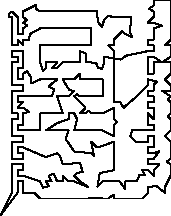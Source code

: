 unitsize(0.001cm);
// 52938.5
draw((200,400)--(200,500));
draw((200,500)--(200,600));
draw((200,600)--(200,700));
draw((200,700)--(200,800));
draw((200,800)--(200,900));
draw((200,900)--(300,900));
draw((300,900)--(400,900));
draw((400,900)--(400,800));
draw((400,800)--(300,800));
draw((300,800)--(300,700));
draw((300,700)--(400,700));
draw((400,700)--(700,600));
draw((700,600)--(750,490));
draw((750,490)--(850,520));
draw((850,520)--(800,600));
draw((800,600)--(900,600));
draw((900,600)--(850,700));
draw((850,700)--(939,740));
draw((939,740)--(1000,600));
draw((1000,600)--(1100,600));
draw((1100,600)--(1100,700));
draw((1100,700)--(1200,600));
draw((1200,600)--(1300,600));
draw((1300,600)--(1550,500));
draw((1550,500)--(1400,600));
draw((1400,600)--(1300,700));
draw((1300,700)--(1350,750));
draw((1350,750)--(1450,770));
draw((1450,770)--(1400,930));
draw((1400,930)--(1100,900));
draw((1100,900)--(1050,1050));
draw((1050,1050)--(1000,1100));
draw((1000,1100)--(800,1030));
draw((800,1030)--(400,1200));
draw((400,1200)--(300,1200));
draw((300,1200)--(300,1100));
draw((300,1100)--(400,1100));
draw((400,1100)--(400,1000));
draw((400,1000)--(300,1000));
draw((300,1000)--(200,1000));
draw((200,1000)--(200,1100));
draw((200,1100)--(200,1200));
draw((200,1200)--(200,1300));
draw((200,1300)--(300,1300));
draw((300,1300)--(400,1300));
draw((400,1300)--(400,1400));
draw((400,1400)--(300,1400));
draw((300,1400)--(200,1400));
draw((200,1400)--(200,1500));
draw((200,1500)--(200,1600));
draw((200,1600)--(200,1700));
draw((200,1700)--(300,1700));
draw((300,1700)--(300,1800));
draw((300,1800)--(200,1800));
draw((200,1800)--(200,1900));
draw((200,1900)--(200,2000));
draw((200,2000)--(200,2100));
draw((200,2100)--(200,2200));
draw((200,2200)--(300,2200));
draw((300,2200)--(400,2200));
draw((400,2200)--(400,2300));
draw((400,2300)--(300,2300));
draw((300,2300)--(200,2300));
draw((200,2300)--(200,2400));
draw((200,2400)--(200,2500));
draw((200,2500)--(200,2600));
draw((200,2600)--(200,2700));
draw((200,2700)--(300,2700));
draw((300,2700)--(300,2800));
draw((300,2800)--(200,2800));
draw((200,2800)--(200,2900));
draw((200,2900)--(300,2900));
draw((300,2900)--(400,2900));
draw((400,2900)--(400,2800));
draw((400,2800)--(400,2700));
draw((400,2700)--(400,2600));
draw((400,2600)--(300,2600));
draw((300,2600)--(300,2500));
draw((300,2500)--(300,2400));
draw((300,2400)--(400,2400));
draw((400,2400)--(400,2500));
draw((400,2500)--(469,2550));
draw((469,2550)--(540,2430));
draw((540,2430)--(540,2330));
draw((540,2330)--(700,2400));
draw((700,2400)--(800,2400));
draw((800,2400)--(900,2400));
draw((900,2400)--(1000,2400));
draw((1000,2400)--(850,2280));
draw((850,2280)--(950,2220));
draw((950,2220)--(900,2100));
draw((900,2100)--(800,2100));
draw((800,2100)--(700,2100));
draw((700,2100)--(530,2100));
draw((530,2100)--(400,2100));
draw((400,2100)--(300,2100));
draw((300,2100)--(300,2000));
draw((300,2000)--(400,2000));
draw((400,2000)--(300,1900));
draw((300,1900)--(400,1900));
draw((400,1900)--(500,1829));
draw((500,1829)--(400,1800));
draw((400,1800)--(400,1700));
draw((400,1700)--(400,1600));
draw((400,1600)--(300,1600));
draw((300,1600)--(300,1500));
draw((300,1500)--(400,1500));
draw((400,1500)--(500,1500));
draw((500,1500)--(700,1500));
draw((700,1500)--(700,1600));
draw((700,1600)--(700,1800));
draw((700,1800)--(800,1800));
draw((800,1800)--(900,1800));
draw((900,1800)--(1000,1800));
draw((1000,1800)--(1100,1800));
draw((1100,1800)--(1000,2100));
draw((1000,2100)--(1100,2100));
draw((1100,2100)--(1200,2100));
draw((1200,2100)--(1300,2200));
draw((1300,2200)--(1220,2210));
draw((1220,2210)--(1170,2280));
draw((1170,2280)--(1100,2400));
draw((1100,2400)--(1200,2400));
draw((1200,2400)--(1300,2400));
draw((1300,2400)--(1400,2500));
draw((1400,2500)--(1400,2400));
draw((1400,2400)--(1500,2400));
draw((1500,2400)--(1600,2400));
draw((1600,2400)--(1700,2400));
draw((1700,2400)--(1800,2400));
draw((1800,2400)--(1800,2100));
draw((1800,2100)--(1700,2100));
draw((1700,2100)--(1600,2100));
draw((1600,2100)--(1500,2100));
draw((1500,2100)--(1400,2100));
draw((1400,2100)--(1350,2140));
draw((1350,2140)--(1300,2100));
draw((1300,2100)--(1400,2000));
draw((1400,2000)--(1500,1900));
draw((1500,1900)--(1400,1800));
draw((1400,1800)--(1500,1800));
draw((1500,1800)--(1550,1850));
draw((1550,1850)--(1600,1800));
draw((1600,1800)--(1700,1800));
draw((1700,1800)--(1800,1800));
draw((1800,1800)--(2000,1900));
draw((2000,1900)--(2000,1800));
draw((2000,1800)--(2000,1700));
draw((2000,1700)--(2060,1650));
draw((2060,1650)--(2000,1600));
draw((2000,1600)--(2000,1500));
draw((2000,1500)--(2000,1400));
draw((2000,1400)--(1800,1500));
draw((1800,1500)--(1700,1500));
draw((1700,1500)--(1600,1500));
draw((1600,1500)--(1500,1500));
draw((1500,1500)--(1400,1500));
draw((1400,1500)--(1300,1500));
draw((1300,1500)--(1350,1700));
draw((1350,1700)--(1300,1800));
draw((1300,1800)--(1200,1800));
draw((1200,1800)--(1200,1700));
draw((1200,1700)--(1000,1629));
draw((1000,1629)--(800,1500));
draw((800,1500)--(900,1500));
draw((900,1500)--(1000,1500));
draw((1000,1500)--(1100,1500));
draw((1100,1500)--(1200,1500));
draw((1200,1500)--(1150,1350));
draw((1150,1350)--(1300,1130));
draw((1300,1130)--(1600,1100));
draw((1600,1100)--(1650,1050));
draw((1650,1050)--(1600,1300));
draw((1600,1300)--(1700,1200));
draw((1700,1200)--(1800,1230));
draw((1800,1230)--(2000,1300));
draw((2000,1300)--(2000,1200));
draw((2000,1200)--(2000,1100));
draw((2000,1100)--(2000,1000));
draw((2000,1000)--(2000,900));
draw((2000,900)--(2000,800));
draw((2000,800)--(1750,750));
draw((1750,750)--(1710,510));
draw((1710,510)--(1800,600));
draw((1800,600)--(1900,600));
draw((1900,600)--(2000,600));
draw((2000,600)--(2100,600));
draw((2100,600)--(2200,469));
draw((2200,469)--(2200,600));
draw((2200,600)--(2300,600));
draw((2300,600)--(2400,600));
draw((2400,600)--(2450,710));
draw((2450,710)--(2550,710));
draw((2550,710)--(2500,800));
draw((2500,800)--(2600,800));
draw((2600,800)--(2700,700));
draw((2700,700)--(2700,800));
draw((2700,800)--(2800,900));
draw((2800,900)--(2700,900));
draw((2700,900)--(2600,900));
draw((2600,900)--(2600,1000));
draw((2600,1000)--(2700,1000));
draw((2700,1000)--(2800,1130));
draw((2800,1130)--(2700,1100));
draw((2700,1100)--(2600,1100));
draw((2600,1100)--(2600,1200));
draw((2600,1200)--(2700,1200));
draw((2700,1200)--(2700,1300));
draw((2700,1300)--(2700,1400));
draw((2700,1400)--(2600,1400));
draw((2600,1400)--(2600,1300));
draw((2600,1300)--(2390,1300));
draw((2390,1300)--(2290,1400));
draw((2290,1400)--(2320,1500));
draw((2320,1500)--(2600,1500));
draw((2600,1500)--(2700,1500));
draw((2700,1500)--(2700,1600));
draw((2700,1600)--(2600,1600));
draw((2600,1600)--(2600,1700));
draw((2600,1700)--(2600,1800));
draw((2600,1800)--(2700,1700));
draw((2700,1700)--(2700,1800));
draw((2700,1800)--(2700,1900));
draw((2700,1900)--(2600,1900));
draw((2600,1900)--(2600,2000));
draw((2600,2000)--(2700,2000));
draw((2700,2000)--(2700,2100));
draw((2700,2100)--(2600,2100));
draw((2600,2100)--(2600,2200));
draw((2600,2200)--(2700,2200));
draw((2700,2200)--(2700,2300));
draw((2700,2300)--(2760,2360));
draw((2760,2360)--(2600,2400));
draw((2600,2400)--(2600,2300));
draw((2600,2300)--(2400,2100));
draw((2400,2100)--(2170,1900));
draw((2170,1900)--(2110,2000));
draw((2110,2000)--(2000,2000));
draw((2000,2000)--(2000,2100));
draw((2000,2100)--(2000,2200));
draw((2000,2200)--(2000,2300));
draw((2000,2300)--(2000,2400));
draw((2000,2400)--(2000,2500));
draw((2000,2500)--(2000,2600));
draw((2000,2600)--(2000,2700));
draw((2000,2700)--(2000,2800));
draw((2000,2800)--(2000,2900));
draw((2000,2900)--(1900,3000));
draw((1900,3000)--(2000,3000));
draw((2000,3000)--(2000,3100));
draw((2000,3100)--(2050,3150));
draw((2050,3150)--(2100,3200));
draw((2100,3200)--(2150,3250));
draw((2150,3250)--(2200,3200));
draw((2200,3200)--(2320,3150));
draw((2320,3150)--(2280,3250));
draw((2280,3250)--(2300,3400));
draw((2300,3400)--(2300,3500));
draw((2300,3500)--(2000,3500));
draw((2000,3500)--(1900,3520));
draw((1900,3520)--(1829,3450));
draw((1829,3450)--(1790,3330));
draw((1790,3330)--(1720,3409));
draw((1720,3409)--(1700,3600));
draw((1700,3600)--(1600,3600));
draw((1600,3600)--(1500,3600));
draw((1500,3600)--(1400,3600));
draw((1400,3600)--(1300,3600));
draw((1300,3600)--(1200,3600));
draw((1200,3600)--(1100,3600));
draw((1100,3600)--(1000,3600));
draw((1000,3600)--(900,3600));
draw((900,3600)--(800,3600));
draw((800,3600)--(700,3600));
draw((700,3600)--(620,3650));
draw((620,3650)--(620,3709));
draw((620,3709)--(400,3600));
draw((400,3600)--(400,3500));
draw((400,3500)--(469,3450));
draw((469,3450)--(400,3400));
draw((400,3400)--(469,3350));
draw((469,3350)--(400,3300));
draw((400,3300)--(400,3200));
draw((400,3200)--(300,3200));
draw((300,3200)--(300,3300));
draw((300,3300)--(300,3400));
draw((300,3400)--(300,3500));
draw((300,3500)--(200,3600));
draw((200,3600)--(150,3550));
draw((150,3550)--(150,3500));
draw((150,3500)--(200,3500));
draw((200,3500)--(200,3400));
draw((200,3400)--(200,3300));
draw((200,3300)--(200,3200));
draw((200,3200)--(200,3100));
draw((200,3100)--(200,3000));
draw((200,3000)--(300,3000));
draw((300,3000)--(300,3100));
draw((300,3100)--(400,3000));
draw((400,3000)--(400,3100));
draw((400,3100)--(500,3100));
draw((500,3100)--(520,3200));
draw((520,3200)--(700,3300));
draw((700,3300)--(800,3300));
draw((800,3300)--(900,3300));
draw((900,3300)--(1000,3300));
draw((1000,3300)--(1100,3300));
draw((1100,3300)--(1200,3300));
draw((1200,3300)--(1300,3300));
draw((1300,3300)--(1400,3300));
draw((1400,3300)--(1500,3300));
draw((1500,3300)--(1600,3300));
draw((1600,3300)--(1600,3000));
draw((1600,3000)--(1500,3000));
draw((1500,3000)--(1400,3000));
draw((1400,3000)--(1300,3000));
draw((1300,3000)--(1200,3000));
draw((1200,3000)--(1100,3000));
draw((1100,3000)--(1000,3000));
draw((1000,3000)--(900,3000));
draw((900,3000)--(800,3000));
draw((800,3000)--(700,3000));
draw((700,3000)--(700,2700));
draw((700,2700)--(750,2550));
draw((750,2550)--(800,2600));
draw((800,2600)--(800,2700));
draw((800,2700)--(900,2700));
draw((900,2700)--(1000,2700));
draw((1000,2700)--(910,2600));
draw((910,2600)--(1000,2600));
draw((1000,2600)--(1100,2700));
draw((1100,2700)--(1200,2700));
draw((1200,2700)--(1300,2700));
draw((1300,2700)--(1400,2700));
draw((1400,2700)--(1400,2820));
draw((1400,2820)--(1400,2900));
draw((1400,2900)--(1500,2860));
draw((1500,2860)--(1500,2800));
draw((1500,2800)--(1500,2700));
draw((1500,2700)--(1600,2700));
draw((1600,2700)--(1690,2680));
draw((1690,2680)--(1720,2610));
draw((1720,2610)--(1790,2580));
draw((1790,2580)--(1829,2700));
draw((1829,2700)--(1829,2800));
draw((1829,2800)--(2120,2750));
draw((2120,2750)--(2220,2820));
draw((2220,2820)--(2600,2900));
draw((2600,2900)--(2700,2900));
draw((2700,2900)--(2700,3000));
draw((2700,3000)--(2600,3000));
draw((2600,3000)--(2600,3100));
draw((2600,3100)--(2700,3100));
draw((2700,3100)--(2700,3200));
draw((2700,3200)--(2700,3300));
draw((2700,3300)--(2850,3350));
draw((2850,3350)--(2700,3400));
draw((2700,3400)--(2600,3400));
draw((2600,3400)--(2700,3500));
draw((2700,3500)--(2700,3600));
draw((2700,3600)--(2620,3650));
draw((2620,3650)--(2700,3700));
draw((2700,3700)--(2700,3800));
draw((2700,3800)--(3000,3800));
draw((3000,3800)--(3000,3700));
draw((3000,3700)--(3000,3600));
draw((3000,3600)--(3000,3500));
draw((3000,3500)--(3000,3400));
draw((3000,3400)--(3000,3300));
draw((3000,3300)--(3000,3200));
draw((3000,3200)--(3000,3100));
draw((3000,3100)--(2900,3000));
draw((2900,3000)--(3000,3000));
draw((3000,3000)--(3000,2900));
draw((3000,2900)--(3000,2800));
draw((3000,2800)--(2850,2700));
draw((2850,2700)--(2700,2800));
draw((2700,2800)--(2600,2800));
draw((2600,2800)--(2600,2700));
draw((2600,2700)--(2600,2600));
draw((2600,2600)--(2600,2500));
draw((2600,2500)--(2700,2500));
draw((2700,2500)--(2700,2600));
draw((2700,2600)--(2700,2700));
draw((2700,2700)--(3000,2700));
draw((3000,2700)--(3000,2600));
draw((3000,2600)--(3000,2500));
draw((3000,2500)--(2900,2400));
draw((2900,2400)--(3000,2300));
draw((3000,2300)--(3000,2200));
draw((3000,2200)--(2850,2200));
draw((2850,2200)--(3000,2100));
draw((3000,2100)--(2950,2050));
draw((2950,2050)--(3000,2000));
draw((3000,2000)--(3000,1900));
draw((3000,1900)--(3000,1800));
draw((3000,1800)--(2950,1750));
draw((2950,1750)--(3000,1700));
draw((3000,1700)--(3000,1600));
draw((3000,1600)--(3000,1500));
draw((3000,1500)--(2900,1400));
draw((2900,1400)--(3000,1300));
draw((3000,1300)--(3000,1200));
draw((3000,1200)--(3000,1100));
draw((3000,1100)--(3000,1000));
draw((3000,1000)--(2930,950));
draw((2930,950)--(3000,900));
draw((3000,900)--(3000,800));
draw((3000,800)--(3000,700));
draw((3000,700)--(2900,500));
draw((2900,500)--(2900,400));
draw((2900,400)--(2750,520));
draw((2750,520)--(2600,500));
draw((2600,500)--(2600,400));
draw((2600,400)--(2500,300));
draw((2500,300)--(2400,300));
draw((2400,300)--(2300,300));
draw((2300,300)--(2200,300));
draw((2200,300)--(2100,300));
draw((2100,300)--(2000,300));
draw((2000,300)--(2000,370));
draw((2000,370)--(1900,300));
draw((1900,300)--(1800,300));
draw((1800,300)--(1710,310));
draw((1710,310)--(1550,300));
draw((1550,300)--(1400,300));
draw((1400,300)--(1300,300));
draw((1300,300)--(1200,300));
draw((1200,300)--(1100,300));
draw((1100,300)--(1000,300));
draw((1000,300)--(900,300));
draw((900,300)--(800,300));
draw((800,300)--(700,300));
draw((700,300)--(600,400));
draw((600,400)--(400,400));
draw((400,400)--(400,500));
draw((400,500)--(400,600));
draw((400,600)--(300,600));
draw((300,600)--(300,500));
draw((300,500)--(300,400));
draw((300,400)--(0,0));
draw((0,0)--(200,400));
